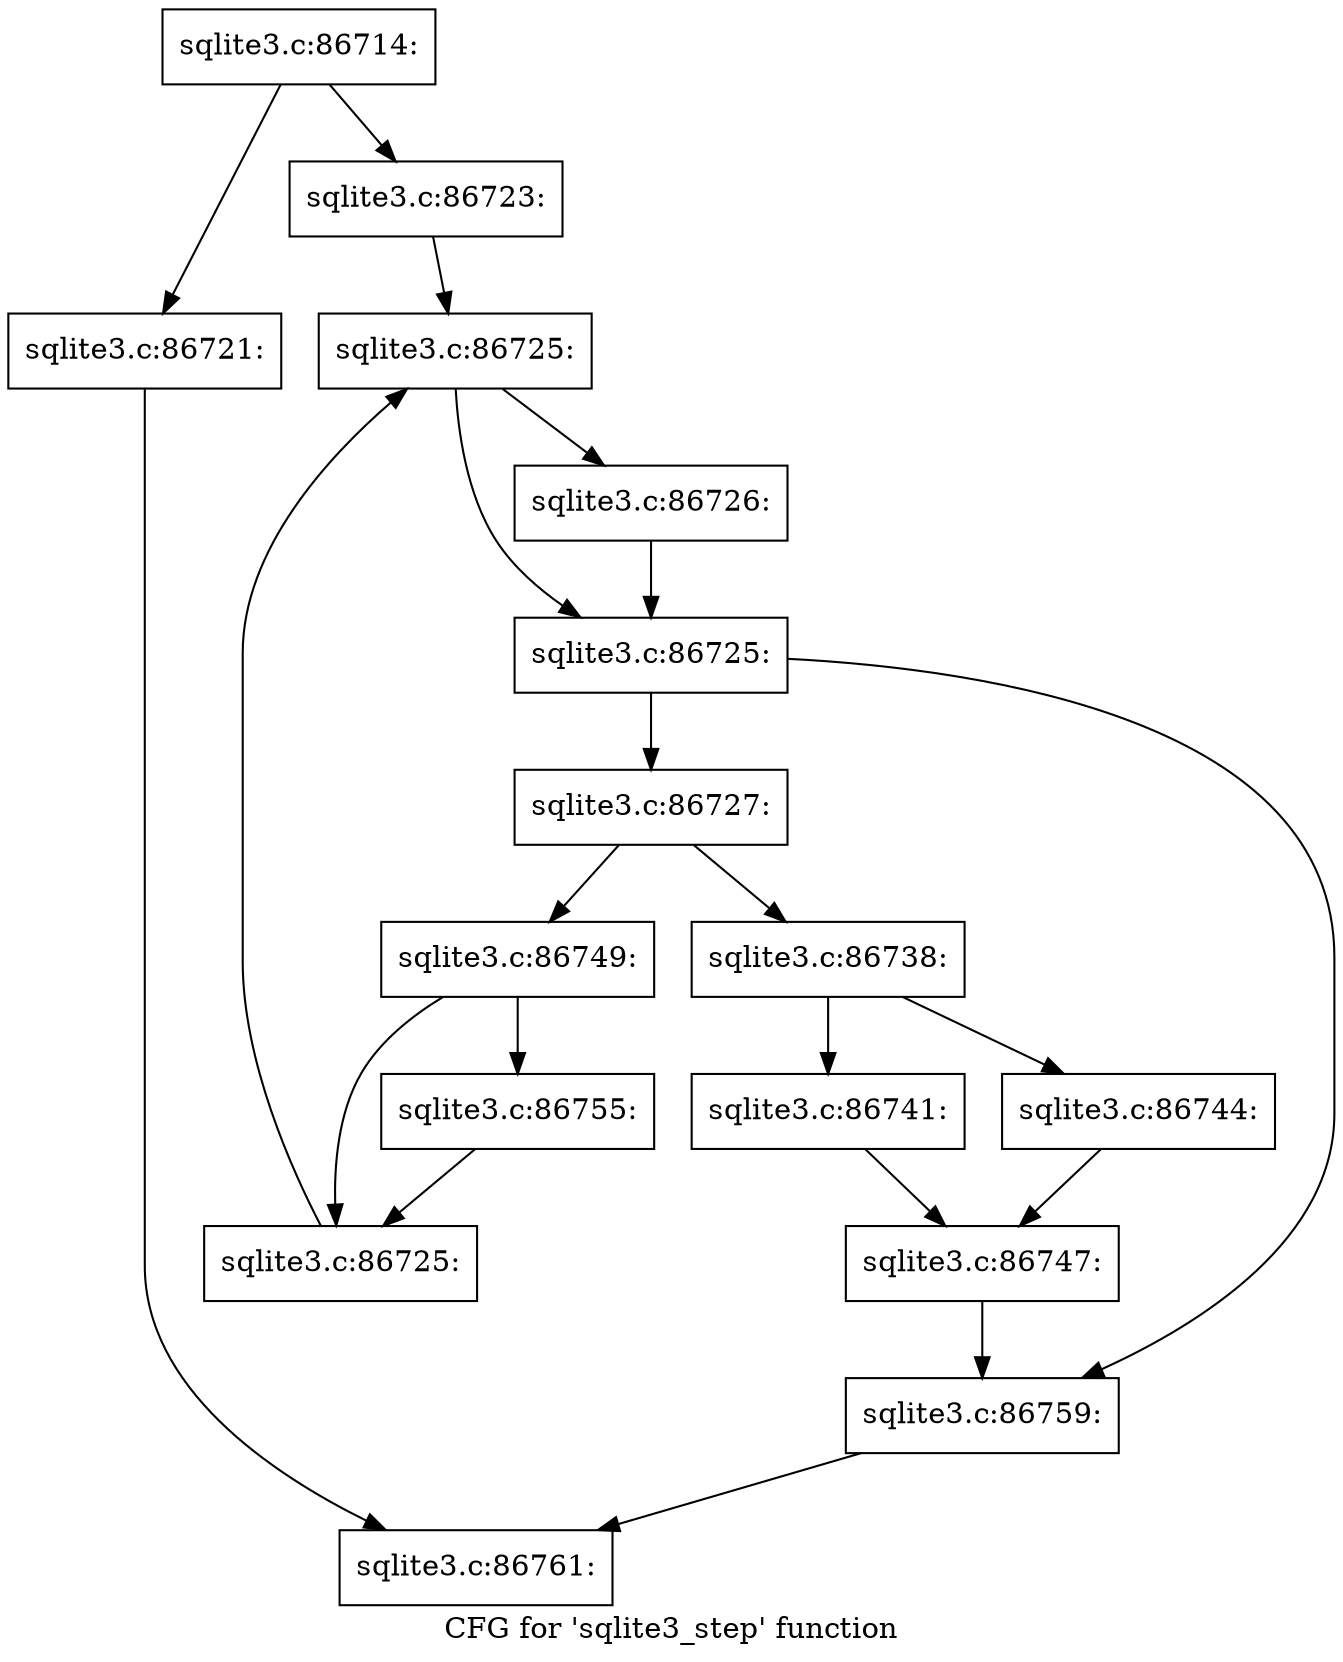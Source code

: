 digraph "CFG for 'sqlite3_step' function" {
	label="CFG for 'sqlite3_step' function";

	Node0x55c0f5c8a560 [shape=record,label="{sqlite3.c:86714:}"];
	Node0x55c0f5c8a560 -> Node0x55c0f5c9f520;
	Node0x55c0f5c8a560 -> Node0x55c0f5c9f570;
	Node0x55c0f5c9f520 [shape=record,label="{sqlite3.c:86721:}"];
	Node0x55c0f5c9f520 -> Node0x55c0f5c8a5b0;
	Node0x55c0f5c9f570 [shape=record,label="{sqlite3.c:86723:}"];
	Node0x55c0f5c9f570 -> Node0x55c0f5c1fb00;
	Node0x55c0f5c1fb00 [shape=record,label="{sqlite3.c:86725:}"];
	Node0x55c0f5c1fb00 -> Node0x55c0f5ca0690;
	Node0x55c0f5c1fb00 -> Node0x55c0f5ca0640;
	Node0x55c0f5ca0690 [shape=record,label="{sqlite3.c:86726:}"];
	Node0x55c0f5ca0690 -> Node0x55c0f5ca0640;
	Node0x55c0f5ca0640 [shape=record,label="{sqlite3.c:86725:}"];
	Node0x55c0f5ca0640 -> Node0x55c0f5ca0c00;
	Node0x55c0f5ca0640 -> Node0x55c0f5c9fc80;
	Node0x55c0f5ca0c00 [shape=record,label="{sqlite3.c:86727:}"];
	Node0x55c0f5ca0c00 -> Node0x55c0f5ca1b90;
	Node0x55c0f5ca0c00 -> Node0x55c0f5ca1dc0;
	Node0x55c0f5ca1b90 [shape=record,label="{sqlite3.c:86738:}"];
	Node0x55c0f5ca1b90 -> Node0x55c0f5ca2900;
	Node0x55c0f5ca1b90 -> Node0x55c0f5ca2860;
	Node0x55c0f5ca2860 [shape=record,label="{sqlite3.c:86741:}"];
	Node0x55c0f5ca2860 -> Node0x55c0f5ca28b0;
	Node0x55c0f5ca2900 [shape=record,label="{sqlite3.c:86744:}"];
	Node0x55c0f5ca2900 -> Node0x55c0f5ca28b0;
	Node0x55c0f5ca28b0 [shape=record,label="{sqlite3.c:86747:}"];
	Node0x55c0f5ca28b0 -> Node0x55c0f5c9fc80;
	Node0x55c0f5ca1dc0 [shape=record,label="{sqlite3.c:86749:}"];
	Node0x55c0f5ca1dc0 -> Node0x55c0f536d2e0;
	Node0x55c0f5ca1dc0 -> Node0x55c0f5ca32b0;
	Node0x55c0f536d2e0 [shape=record,label="{sqlite3.c:86755:}"];
	Node0x55c0f536d2e0 -> Node0x55c0f5ca32b0;
	Node0x55c0f5ca32b0 [shape=record,label="{sqlite3.c:86725:}"];
	Node0x55c0f5ca32b0 -> Node0x55c0f5c1fb00;
	Node0x55c0f5c9fc80 [shape=record,label="{sqlite3.c:86759:}"];
	Node0x55c0f5c9fc80 -> Node0x55c0f5c8a5b0;
	Node0x55c0f5c8a5b0 [shape=record,label="{sqlite3.c:86761:}"];
}
